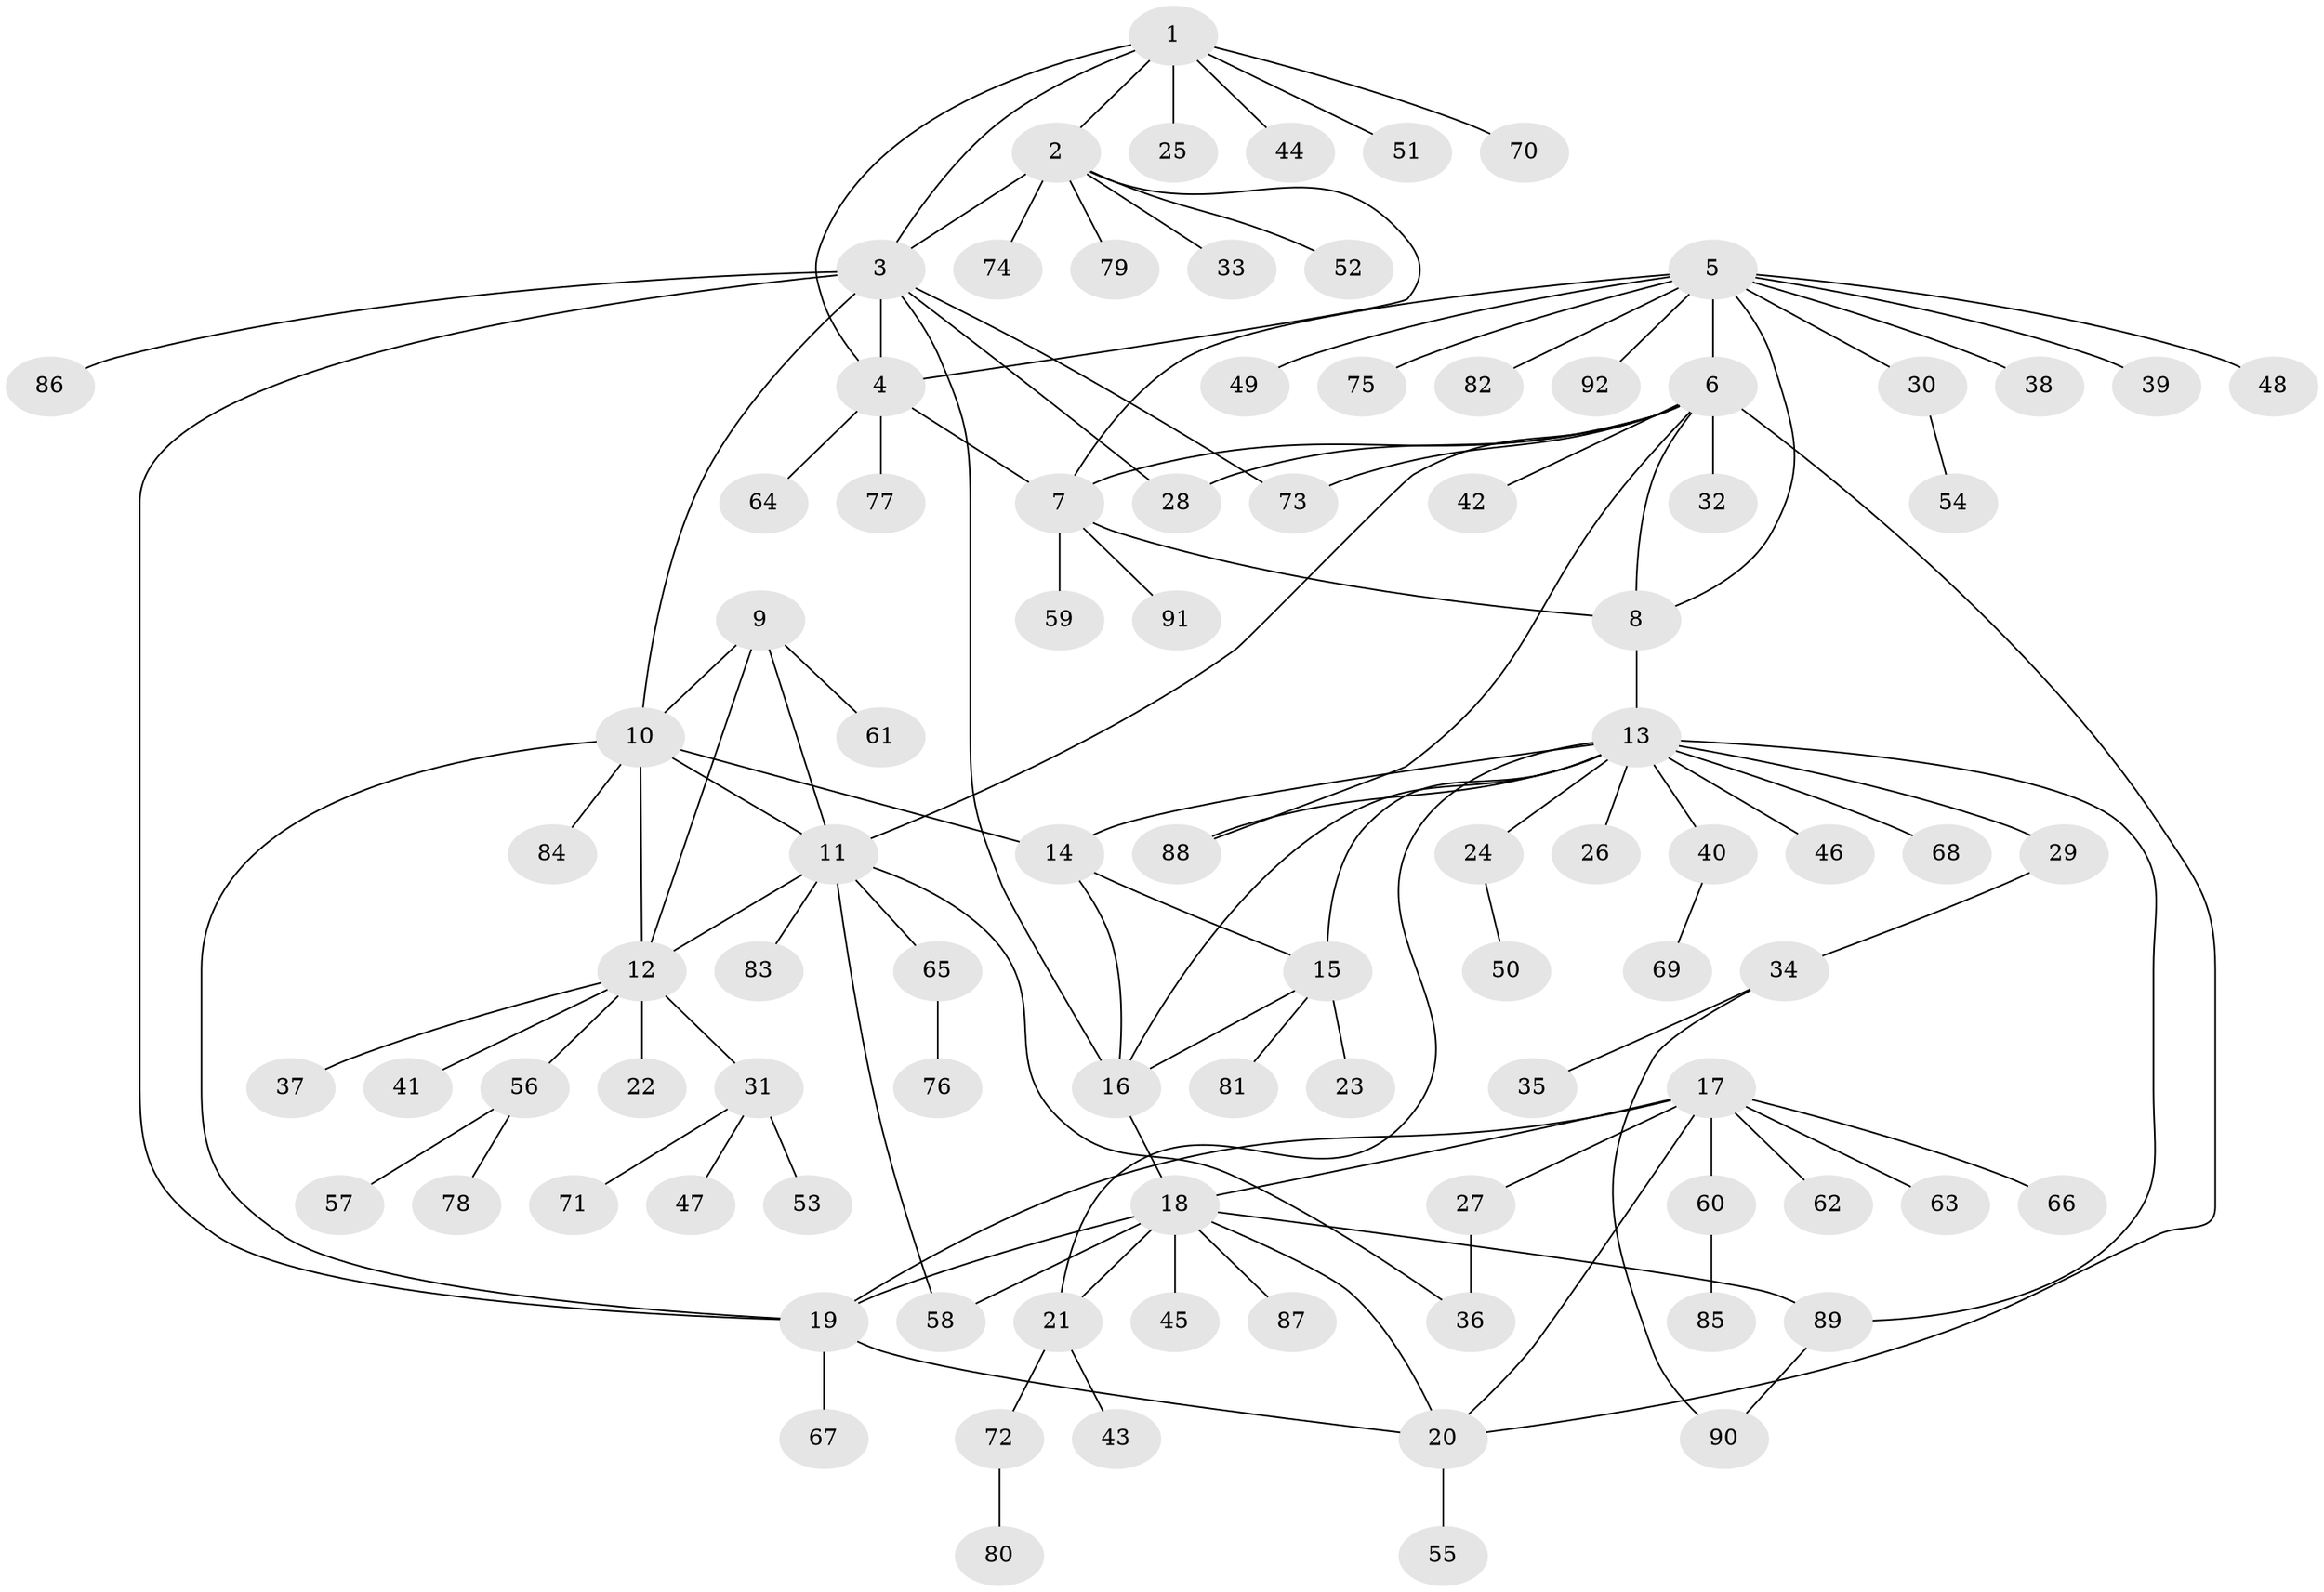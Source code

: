 // coarse degree distribution, {6: 0.041666666666666664, 9: 0.041666666666666664, 5: 0.041666666666666664, 10: 0.013888888888888888, 16: 0.013888888888888888, 4: 0.05555555555555555, 12: 0.027777777777777776, 1: 0.625, 2: 0.09722222222222222, 3: 0.041666666666666664}
// Generated by graph-tools (version 1.1) at 2025/42/03/06/25 10:42:11]
// undirected, 92 vertices, 120 edges
graph export_dot {
graph [start="1"]
  node [color=gray90,style=filled];
  1;
  2;
  3;
  4;
  5;
  6;
  7;
  8;
  9;
  10;
  11;
  12;
  13;
  14;
  15;
  16;
  17;
  18;
  19;
  20;
  21;
  22;
  23;
  24;
  25;
  26;
  27;
  28;
  29;
  30;
  31;
  32;
  33;
  34;
  35;
  36;
  37;
  38;
  39;
  40;
  41;
  42;
  43;
  44;
  45;
  46;
  47;
  48;
  49;
  50;
  51;
  52;
  53;
  54;
  55;
  56;
  57;
  58;
  59;
  60;
  61;
  62;
  63;
  64;
  65;
  66;
  67;
  68;
  69;
  70;
  71;
  72;
  73;
  74;
  75;
  76;
  77;
  78;
  79;
  80;
  81;
  82;
  83;
  84;
  85;
  86;
  87;
  88;
  89;
  90;
  91;
  92;
  1 -- 2;
  1 -- 3;
  1 -- 4;
  1 -- 25;
  1 -- 44;
  1 -- 51;
  1 -- 70;
  2 -- 3;
  2 -- 4;
  2 -- 33;
  2 -- 52;
  2 -- 74;
  2 -- 79;
  3 -- 4;
  3 -- 10;
  3 -- 16;
  3 -- 19;
  3 -- 28;
  3 -- 73;
  3 -- 86;
  4 -- 7;
  4 -- 64;
  4 -- 77;
  5 -- 6;
  5 -- 7;
  5 -- 8;
  5 -- 30;
  5 -- 38;
  5 -- 39;
  5 -- 48;
  5 -- 49;
  5 -- 75;
  5 -- 82;
  5 -- 92;
  6 -- 7;
  6 -- 8;
  6 -- 11;
  6 -- 20;
  6 -- 28;
  6 -- 32;
  6 -- 42;
  6 -- 73;
  6 -- 88;
  7 -- 8;
  7 -- 59;
  7 -- 91;
  8 -- 13;
  9 -- 10;
  9 -- 11;
  9 -- 12;
  9 -- 61;
  10 -- 11;
  10 -- 12;
  10 -- 14;
  10 -- 19;
  10 -- 84;
  11 -- 12;
  11 -- 36;
  11 -- 58;
  11 -- 65;
  11 -- 83;
  12 -- 22;
  12 -- 31;
  12 -- 37;
  12 -- 41;
  12 -- 56;
  13 -- 14;
  13 -- 15;
  13 -- 16;
  13 -- 21;
  13 -- 24;
  13 -- 26;
  13 -- 29;
  13 -- 40;
  13 -- 46;
  13 -- 68;
  13 -- 88;
  13 -- 89;
  14 -- 15;
  14 -- 16;
  15 -- 16;
  15 -- 23;
  15 -- 81;
  16 -- 18;
  17 -- 18;
  17 -- 19;
  17 -- 20;
  17 -- 27;
  17 -- 60;
  17 -- 62;
  17 -- 63;
  17 -- 66;
  18 -- 19;
  18 -- 20;
  18 -- 21;
  18 -- 45;
  18 -- 58;
  18 -- 87;
  18 -- 89;
  19 -- 20;
  19 -- 67;
  20 -- 55;
  21 -- 43;
  21 -- 72;
  24 -- 50;
  27 -- 36;
  29 -- 34;
  30 -- 54;
  31 -- 47;
  31 -- 53;
  31 -- 71;
  34 -- 35;
  34 -- 90;
  40 -- 69;
  56 -- 57;
  56 -- 78;
  60 -- 85;
  65 -- 76;
  72 -- 80;
  89 -- 90;
}
